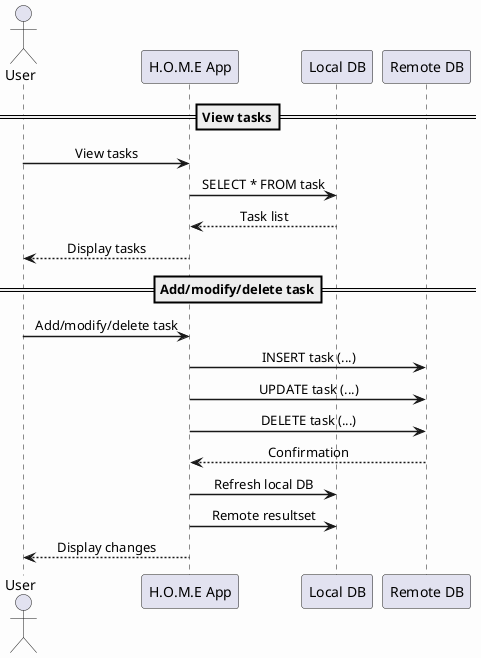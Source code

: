 @startuml
skinparam backgroundColor #fdfdfd
skinparam sequenceArrowThickness 1.5
skinparam sequenceMessageAlign center

actor User
participant "H.O.M.E App" as App
participant "Local DB" as H2
participant "Remote DB" as Namox

== View tasks==
User -> App: View tasks
App -> H2: SELECT * FROM task
H2 --> App: Task list
App --> User: Display tasks

== Add/modify/delete task==
User -> App: Add/modify/delete task
App -> Namox: INSERT task (...)
App -> Namox: UPDATE task (...)
App -> Namox: DELETE task (...)
Namox --> App: Confirmation
App -> H2: Refresh local DB
App -> H2: Remote resultset
App --> User: Display changes

@enduml